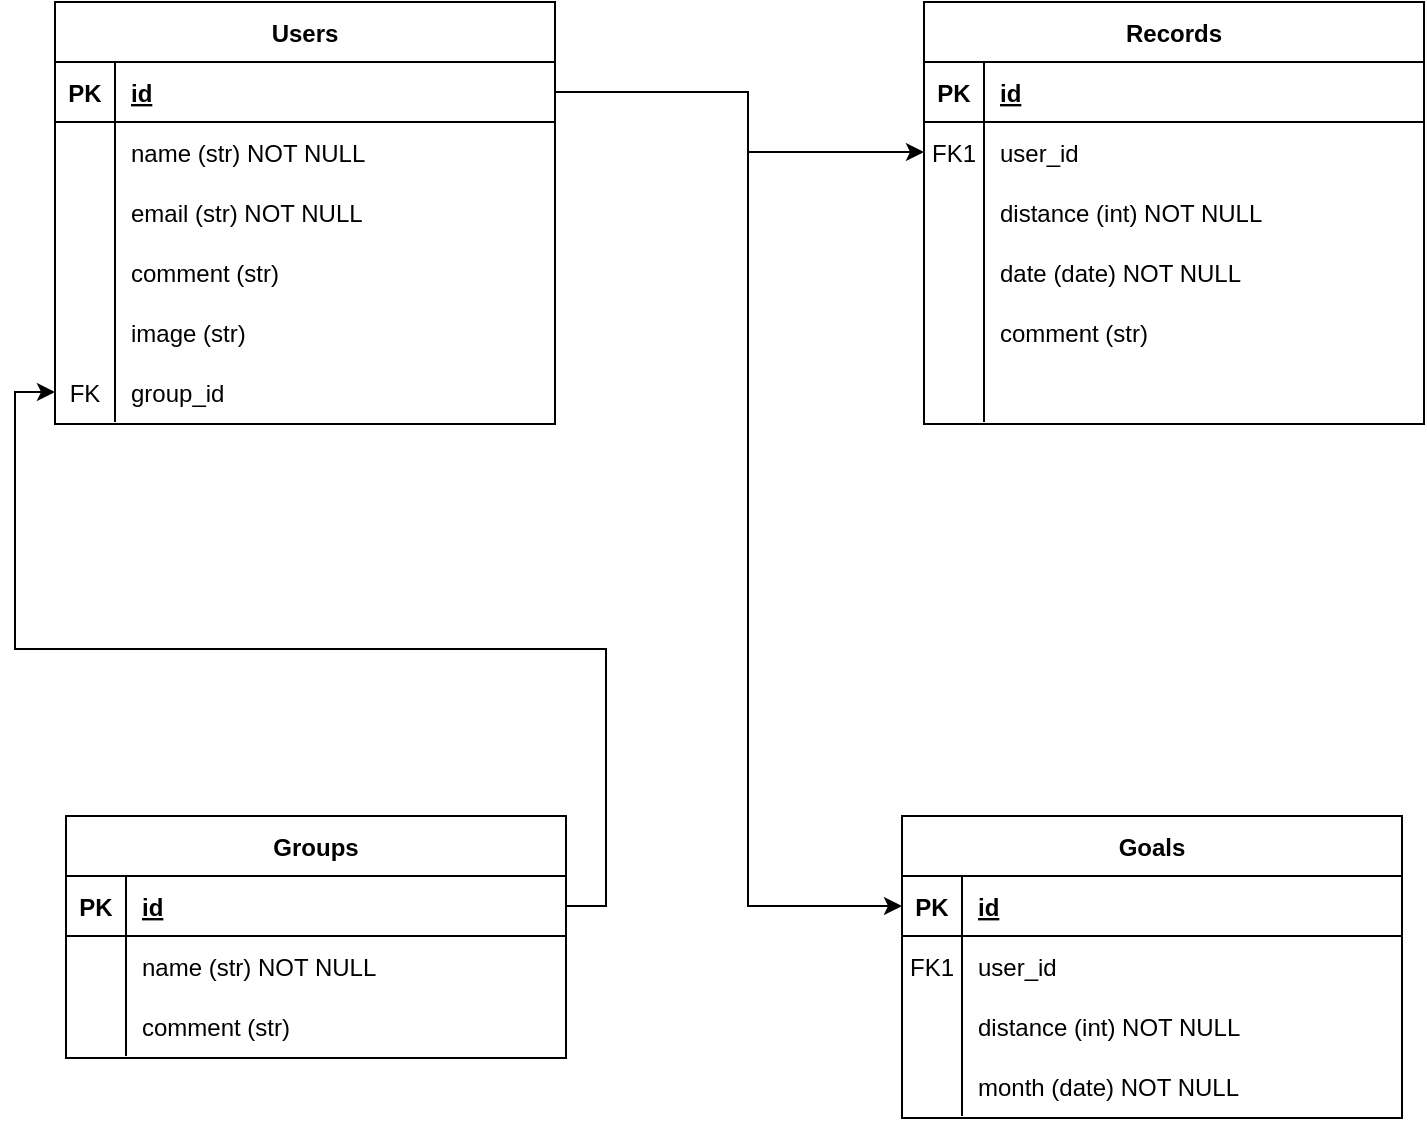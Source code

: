 <mxfile version="22.1.8" type="github">
  <diagram id="R2lEEEUBdFMjLlhIrx00" name="Page-1">
    <mxGraphModel dx="2954" dy="1182" grid="1" gridSize="11" guides="1" tooltips="1" connect="1" arrows="1" fold="1" page="1" pageScale="1" pageWidth="850" pageHeight="1100" math="0" shadow="0" extFonts="Permanent Marker^https://fonts.googleapis.com/css?family=Permanent+Marker">
      <root>
        <mxCell id="0" />
        <mxCell id="1" parent="0" />
        <mxCell id="zaGtOu3Hyy5V1kVFtfov-2" value="Groups" style="shape=table;startSize=30;container=1;collapsible=1;childLayout=tableLayout;fixedRows=1;rowLines=0;fontStyle=1;align=center;resizeLast=1;" vertex="1" parent="1">
          <mxGeometry x="99" y="550" width="250" height="121" as="geometry" />
        </mxCell>
        <mxCell id="zaGtOu3Hyy5V1kVFtfov-3" value="" style="shape=partialRectangle;collapsible=0;dropTarget=0;pointerEvents=0;fillColor=none;points=[[0,0.5],[1,0.5]];portConstraint=eastwest;top=0;left=0;right=0;bottom=1;" vertex="1" parent="zaGtOu3Hyy5V1kVFtfov-2">
          <mxGeometry y="30" width="250" height="30" as="geometry" />
        </mxCell>
        <mxCell id="zaGtOu3Hyy5V1kVFtfov-4" value="PK" style="shape=partialRectangle;overflow=hidden;connectable=0;fillColor=none;top=0;left=0;bottom=0;right=0;fontStyle=1;" vertex="1" parent="zaGtOu3Hyy5V1kVFtfov-3">
          <mxGeometry width="30" height="30" as="geometry">
            <mxRectangle width="30" height="30" as="alternateBounds" />
          </mxGeometry>
        </mxCell>
        <mxCell id="zaGtOu3Hyy5V1kVFtfov-5" value="id" style="shape=partialRectangle;overflow=hidden;connectable=0;fillColor=none;top=0;left=0;bottom=0;right=0;align=left;spacingLeft=6;fontStyle=5;" vertex="1" parent="zaGtOu3Hyy5V1kVFtfov-3">
          <mxGeometry x="30" width="220" height="30" as="geometry">
            <mxRectangle width="220" height="30" as="alternateBounds" />
          </mxGeometry>
        </mxCell>
        <mxCell id="zaGtOu3Hyy5V1kVFtfov-6" value="" style="shape=partialRectangle;collapsible=0;dropTarget=0;pointerEvents=0;fillColor=none;points=[[0,0.5],[1,0.5]];portConstraint=eastwest;top=0;left=0;right=0;bottom=0;" vertex="1" parent="zaGtOu3Hyy5V1kVFtfov-2">
          <mxGeometry y="60" width="250" height="30" as="geometry" />
        </mxCell>
        <mxCell id="zaGtOu3Hyy5V1kVFtfov-7" value="" style="shape=partialRectangle;overflow=hidden;connectable=0;fillColor=none;top=0;left=0;bottom=0;right=0;" vertex="1" parent="zaGtOu3Hyy5V1kVFtfov-6">
          <mxGeometry width="30" height="30" as="geometry">
            <mxRectangle width="30" height="30" as="alternateBounds" />
          </mxGeometry>
        </mxCell>
        <mxCell id="zaGtOu3Hyy5V1kVFtfov-8" value="name (str) NOT NULL" style="shape=partialRectangle;overflow=hidden;connectable=0;fillColor=none;top=0;left=0;bottom=0;right=0;align=left;spacingLeft=6;" vertex="1" parent="zaGtOu3Hyy5V1kVFtfov-6">
          <mxGeometry x="30" width="220" height="30" as="geometry">
            <mxRectangle width="220" height="30" as="alternateBounds" />
          </mxGeometry>
        </mxCell>
        <mxCell id="zaGtOu3Hyy5V1kVFtfov-9" value="" style="shape=partialRectangle;collapsible=0;dropTarget=0;pointerEvents=0;fillColor=none;points=[[0,0.5],[1,0.5]];portConstraint=eastwest;top=0;left=0;right=0;bottom=0;" vertex="1" parent="zaGtOu3Hyy5V1kVFtfov-2">
          <mxGeometry y="90" width="250" height="30" as="geometry" />
        </mxCell>
        <mxCell id="zaGtOu3Hyy5V1kVFtfov-10" value="" style="shape=partialRectangle;overflow=hidden;connectable=0;fillColor=none;top=0;left=0;bottom=0;right=0;" vertex="1" parent="zaGtOu3Hyy5V1kVFtfov-9">
          <mxGeometry width="30" height="30" as="geometry">
            <mxRectangle width="30" height="30" as="alternateBounds" />
          </mxGeometry>
        </mxCell>
        <mxCell id="zaGtOu3Hyy5V1kVFtfov-11" value="comment (str)" style="shape=partialRectangle;overflow=hidden;connectable=0;fillColor=none;top=0;left=0;bottom=0;right=0;align=left;spacingLeft=6;" vertex="1" parent="zaGtOu3Hyy5V1kVFtfov-9">
          <mxGeometry x="30" width="220" height="30" as="geometry">
            <mxRectangle width="220" height="30" as="alternateBounds" />
          </mxGeometry>
        </mxCell>
        <mxCell id="zaGtOu3Hyy5V1kVFtfov-21" value="Goals" style="shape=table;startSize=30;container=1;collapsible=1;childLayout=tableLayout;fixedRows=1;rowLines=0;fontStyle=1;align=center;resizeLast=1;" vertex="1" parent="1">
          <mxGeometry x="517" y="550" width="250" height="151" as="geometry" />
        </mxCell>
        <mxCell id="zaGtOu3Hyy5V1kVFtfov-22" value="" style="shape=partialRectangle;collapsible=0;dropTarget=0;pointerEvents=0;fillColor=none;points=[[0,0.5],[1,0.5]];portConstraint=eastwest;top=0;left=0;right=0;bottom=1;" vertex="1" parent="zaGtOu3Hyy5V1kVFtfov-21">
          <mxGeometry y="30" width="250" height="30" as="geometry" />
        </mxCell>
        <mxCell id="zaGtOu3Hyy5V1kVFtfov-23" value="PK" style="shape=partialRectangle;overflow=hidden;connectable=0;fillColor=none;top=0;left=0;bottom=0;right=0;fontStyle=1;" vertex="1" parent="zaGtOu3Hyy5V1kVFtfov-22">
          <mxGeometry width="30" height="30" as="geometry">
            <mxRectangle width="30" height="30" as="alternateBounds" />
          </mxGeometry>
        </mxCell>
        <mxCell id="zaGtOu3Hyy5V1kVFtfov-24" value="id" style="shape=partialRectangle;overflow=hidden;connectable=0;fillColor=none;top=0;left=0;bottom=0;right=0;align=left;spacingLeft=6;fontStyle=5;" vertex="1" parent="zaGtOu3Hyy5V1kVFtfov-22">
          <mxGeometry x="30" width="220" height="30" as="geometry">
            <mxRectangle width="220" height="30" as="alternateBounds" />
          </mxGeometry>
        </mxCell>
        <mxCell id="zaGtOu3Hyy5V1kVFtfov-25" value="" style="shape=partialRectangle;collapsible=0;dropTarget=0;pointerEvents=0;fillColor=none;points=[[0,0.5],[1,0.5]];portConstraint=eastwest;top=0;left=0;right=0;bottom=0;" vertex="1" parent="zaGtOu3Hyy5V1kVFtfov-21">
          <mxGeometry y="60" width="250" height="30" as="geometry" />
        </mxCell>
        <mxCell id="zaGtOu3Hyy5V1kVFtfov-26" value="FK1" style="shape=partialRectangle;overflow=hidden;connectable=0;fillColor=none;top=0;left=0;bottom=0;right=0;" vertex="1" parent="zaGtOu3Hyy5V1kVFtfov-25">
          <mxGeometry width="30" height="30" as="geometry">
            <mxRectangle width="30" height="30" as="alternateBounds" />
          </mxGeometry>
        </mxCell>
        <mxCell id="zaGtOu3Hyy5V1kVFtfov-27" value="user_id " style="shape=partialRectangle;overflow=hidden;connectable=0;fillColor=none;top=0;left=0;bottom=0;right=0;align=left;spacingLeft=6;" vertex="1" parent="zaGtOu3Hyy5V1kVFtfov-25">
          <mxGeometry x="30" width="220" height="30" as="geometry">
            <mxRectangle width="220" height="30" as="alternateBounds" />
          </mxGeometry>
        </mxCell>
        <mxCell id="zaGtOu3Hyy5V1kVFtfov-28" value="" style="shape=partialRectangle;collapsible=0;dropTarget=0;pointerEvents=0;fillColor=none;points=[[0,0.5],[1,0.5]];portConstraint=eastwest;top=0;left=0;right=0;bottom=0;" vertex="1" parent="zaGtOu3Hyy5V1kVFtfov-21">
          <mxGeometry y="90" width="250" height="30" as="geometry" />
        </mxCell>
        <mxCell id="zaGtOu3Hyy5V1kVFtfov-29" value="" style="shape=partialRectangle;overflow=hidden;connectable=0;fillColor=none;top=0;left=0;bottom=0;right=0;" vertex="1" parent="zaGtOu3Hyy5V1kVFtfov-28">
          <mxGeometry width="30" height="30" as="geometry">
            <mxRectangle width="30" height="30" as="alternateBounds" />
          </mxGeometry>
        </mxCell>
        <mxCell id="zaGtOu3Hyy5V1kVFtfov-30" value="distance (int) NOT NULL" style="shape=partialRectangle;overflow=hidden;connectable=0;fillColor=none;top=0;left=0;bottom=0;right=0;align=left;spacingLeft=6;" vertex="1" parent="zaGtOu3Hyy5V1kVFtfov-28">
          <mxGeometry x="30" width="220" height="30" as="geometry">
            <mxRectangle width="220" height="30" as="alternateBounds" />
          </mxGeometry>
        </mxCell>
        <mxCell id="zaGtOu3Hyy5V1kVFtfov-105" value="" style="shape=partialRectangle;collapsible=0;dropTarget=0;pointerEvents=0;fillColor=none;points=[[0,0.5],[1,0.5]];portConstraint=eastwest;top=0;left=0;right=0;bottom=0;" vertex="1" parent="zaGtOu3Hyy5V1kVFtfov-21">
          <mxGeometry y="120" width="250" height="30" as="geometry" />
        </mxCell>
        <mxCell id="zaGtOu3Hyy5V1kVFtfov-106" value="" style="shape=partialRectangle;overflow=hidden;connectable=0;fillColor=none;top=0;left=0;bottom=0;right=0;" vertex="1" parent="zaGtOu3Hyy5V1kVFtfov-105">
          <mxGeometry width="30" height="30" as="geometry">
            <mxRectangle width="30" height="30" as="alternateBounds" />
          </mxGeometry>
        </mxCell>
        <mxCell id="zaGtOu3Hyy5V1kVFtfov-107" value="month (date) NOT NULL" style="shape=partialRectangle;overflow=hidden;connectable=0;fillColor=none;top=0;left=0;bottom=0;right=0;align=left;spacingLeft=6;" vertex="1" parent="zaGtOu3Hyy5V1kVFtfov-105">
          <mxGeometry x="30" width="220" height="30" as="geometry">
            <mxRectangle width="220" height="30" as="alternateBounds" />
          </mxGeometry>
        </mxCell>
        <mxCell id="zaGtOu3Hyy5V1kVFtfov-31" value="Users" style="shape=table;startSize=30;container=1;collapsible=1;childLayout=tableLayout;fixedRows=1;rowLines=0;fontStyle=1;align=center;resizeLast=1;" vertex="1" parent="1">
          <mxGeometry x="93.5" y="143" width="250" height="211" as="geometry" />
        </mxCell>
        <mxCell id="zaGtOu3Hyy5V1kVFtfov-32" value="" style="shape=partialRectangle;collapsible=0;dropTarget=0;pointerEvents=0;fillColor=none;points=[[0,0.5],[1,0.5]];portConstraint=eastwest;top=0;left=0;right=0;bottom=1;" vertex="1" parent="zaGtOu3Hyy5V1kVFtfov-31">
          <mxGeometry y="30" width="250" height="30" as="geometry" />
        </mxCell>
        <mxCell id="zaGtOu3Hyy5V1kVFtfov-33" value="PK" style="shape=partialRectangle;overflow=hidden;connectable=0;fillColor=none;top=0;left=0;bottom=0;right=0;fontStyle=1;" vertex="1" parent="zaGtOu3Hyy5V1kVFtfov-32">
          <mxGeometry width="30" height="30" as="geometry">
            <mxRectangle width="30" height="30" as="alternateBounds" />
          </mxGeometry>
        </mxCell>
        <mxCell id="zaGtOu3Hyy5V1kVFtfov-34" value="id" style="shape=partialRectangle;overflow=hidden;connectable=0;fillColor=none;top=0;left=0;bottom=0;right=0;align=left;spacingLeft=6;fontStyle=5;" vertex="1" parent="zaGtOu3Hyy5V1kVFtfov-32">
          <mxGeometry x="30" width="220" height="30" as="geometry">
            <mxRectangle width="220" height="30" as="alternateBounds" />
          </mxGeometry>
        </mxCell>
        <mxCell id="zaGtOu3Hyy5V1kVFtfov-35" value="" style="shape=partialRectangle;collapsible=0;dropTarget=0;pointerEvents=0;fillColor=none;points=[[0,0.5],[1,0.5]];portConstraint=eastwest;top=0;left=0;right=0;bottom=0;" vertex="1" parent="zaGtOu3Hyy5V1kVFtfov-31">
          <mxGeometry y="60" width="250" height="30" as="geometry" />
        </mxCell>
        <mxCell id="zaGtOu3Hyy5V1kVFtfov-36" value="" style="shape=partialRectangle;overflow=hidden;connectable=0;fillColor=none;top=0;left=0;bottom=0;right=0;" vertex="1" parent="zaGtOu3Hyy5V1kVFtfov-35">
          <mxGeometry width="30" height="30" as="geometry">
            <mxRectangle width="30" height="30" as="alternateBounds" />
          </mxGeometry>
        </mxCell>
        <mxCell id="zaGtOu3Hyy5V1kVFtfov-37" value="name (str) NOT NULL" style="shape=partialRectangle;overflow=hidden;connectable=0;fillColor=none;top=0;left=0;bottom=0;right=0;align=left;spacingLeft=6;" vertex="1" parent="zaGtOu3Hyy5V1kVFtfov-35">
          <mxGeometry x="30" width="220" height="30" as="geometry">
            <mxRectangle width="220" height="30" as="alternateBounds" />
          </mxGeometry>
        </mxCell>
        <mxCell id="zaGtOu3Hyy5V1kVFtfov-38" value="" style="shape=partialRectangle;collapsible=0;dropTarget=0;pointerEvents=0;fillColor=none;points=[[0,0.5],[1,0.5]];portConstraint=eastwest;top=0;left=0;right=0;bottom=0;" vertex="1" parent="zaGtOu3Hyy5V1kVFtfov-31">
          <mxGeometry y="90" width="250" height="30" as="geometry" />
        </mxCell>
        <mxCell id="zaGtOu3Hyy5V1kVFtfov-39" value="" style="shape=partialRectangle;overflow=hidden;connectable=0;fillColor=none;top=0;left=0;bottom=0;right=0;" vertex="1" parent="zaGtOu3Hyy5V1kVFtfov-38">
          <mxGeometry width="30" height="30" as="geometry">
            <mxRectangle width="30" height="30" as="alternateBounds" />
          </mxGeometry>
        </mxCell>
        <mxCell id="zaGtOu3Hyy5V1kVFtfov-40" value="email (str) NOT NULL" style="shape=partialRectangle;overflow=hidden;connectable=0;fillColor=none;top=0;left=0;bottom=0;right=0;align=left;spacingLeft=6;" vertex="1" parent="zaGtOu3Hyy5V1kVFtfov-38">
          <mxGeometry x="30" width="220" height="30" as="geometry">
            <mxRectangle width="220" height="30" as="alternateBounds" />
          </mxGeometry>
        </mxCell>
        <mxCell id="zaGtOu3Hyy5V1kVFtfov-51" style="shape=partialRectangle;collapsible=0;dropTarget=0;pointerEvents=0;fillColor=none;points=[[0,0.5],[1,0.5]];portConstraint=eastwest;top=0;left=0;right=0;bottom=0;" vertex="1" parent="zaGtOu3Hyy5V1kVFtfov-31">
          <mxGeometry y="120" width="250" height="30" as="geometry" />
        </mxCell>
        <mxCell id="zaGtOu3Hyy5V1kVFtfov-52" style="shape=partialRectangle;overflow=hidden;connectable=0;fillColor=none;top=0;left=0;bottom=0;right=0;" vertex="1" parent="zaGtOu3Hyy5V1kVFtfov-51">
          <mxGeometry width="30" height="30" as="geometry">
            <mxRectangle width="30" height="30" as="alternateBounds" />
          </mxGeometry>
        </mxCell>
        <mxCell id="zaGtOu3Hyy5V1kVFtfov-53" value="comment (str)" style="shape=partialRectangle;overflow=hidden;connectable=0;fillColor=none;top=0;left=0;bottom=0;right=0;align=left;spacingLeft=6;" vertex="1" parent="zaGtOu3Hyy5V1kVFtfov-51">
          <mxGeometry x="30" width="220" height="30" as="geometry">
            <mxRectangle width="220" height="30" as="alternateBounds" />
          </mxGeometry>
        </mxCell>
        <mxCell id="zaGtOu3Hyy5V1kVFtfov-54" style="shape=partialRectangle;collapsible=0;dropTarget=0;pointerEvents=0;fillColor=none;points=[[0,0.5],[1,0.5]];portConstraint=eastwest;top=0;left=0;right=0;bottom=0;" vertex="1" parent="zaGtOu3Hyy5V1kVFtfov-31">
          <mxGeometry y="150" width="250" height="30" as="geometry" />
        </mxCell>
        <mxCell id="zaGtOu3Hyy5V1kVFtfov-55" style="shape=partialRectangle;overflow=hidden;connectable=0;fillColor=none;top=0;left=0;bottom=0;right=0;" vertex="1" parent="zaGtOu3Hyy5V1kVFtfov-54">
          <mxGeometry width="30" height="30" as="geometry">
            <mxRectangle width="30" height="30" as="alternateBounds" />
          </mxGeometry>
        </mxCell>
        <mxCell id="zaGtOu3Hyy5V1kVFtfov-56" value="image (str) " style="shape=partialRectangle;overflow=hidden;connectable=0;fillColor=none;top=0;left=0;bottom=0;right=0;align=left;spacingLeft=6;" vertex="1" parent="zaGtOu3Hyy5V1kVFtfov-54">
          <mxGeometry x="30" width="220" height="30" as="geometry">
            <mxRectangle width="220" height="30" as="alternateBounds" />
          </mxGeometry>
        </mxCell>
        <mxCell id="zaGtOu3Hyy5V1kVFtfov-100" style="shape=partialRectangle;collapsible=0;dropTarget=0;pointerEvents=0;fillColor=none;points=[[0,0.5],[1,0.5]];portConstraint=eastwest;top=0;left=0;right=0;bottom=0;" vertex="1" parent="zaGtOu3Hyy5V1kVFtfov-31">
          <mxGeometry y="180" width="250" height="30" as="geometry" />
        </mxCell>
        <mxCell id="zaGtOu3Hyy5V1kVFtfov-101" value="FK" style="shape=partialRectangle;overflow=hidden;connectable=0;fillColor=none;top=0;left=0;bottom=0;right=0;" vertex="1" parent="zaGtOu3Hyy5V1kVFtfov-100">
          <mxGeometry width="30" height="30" as="geometry">
            <mxRectangle width="30" height="30" as="alternateBounds" />
          </mxGeometry>
        </mxCell>
        <mxCell id="zaGtOu3Hyy5V1kVFtfov-102" value="group_id" style="shape=partialRectangle;overflow=hidden;connectable=0;fillColor=none;top=0;left=0;bottom=0;right=0;align=left;spacingLeft=6;" vertex="1" parent="zaGtOu3Hyy5V1kVFtfov-100">
          <mxGeometry x="30" width="220" height="30" as="geometry">
            <mxRectangle width="220" height="30" as="alternateBounds" />
          </mxGeometry>
        </mxCell>
        <mxCell id="zaGtOu3Hyy5V1kVFtfov-41" value="Records" style="shape=table;startSize=30;container=1;collapsible=1;childLayout=tableLayout;fixedRows=1;rowLines=0;fontStyle=1;align=center;resizeLast=1;" vertex="1" parent="1">
          <mxGeometry x="528" y="143" width="250" height="211" as="geometry" />
        </mxCell>
        <mxCell id="zaGtOu3Hyy5V1kVFtfov-42" value="" style="shape=partialRectangle;collapsible=0;dropTarget=0;pointerEvents=0;fillColor=none;points=[[0,0.5],[1,0.5]];portConstraint=eastwest;top=0;left=0;right=0;bottom=1;" vertex="1" parent="zaGtOu3Hyy5V1kVFtfov-41">
          <mxGeometry y="30" width="250" height="30" as="geometry" />
        </mxCell>
        <mxCell id="zaGtOu3Hyy5V1kVFtfov-43" value="PK" style="shape=partialRectangle;overflow=hidden;connectable=0;fillColor=none;top=0;left=0;bottom=0;right=0;fontStyle=1;" vertex="1" parent="zaGtOu3Hyy5V1kVFtfov-42">
          <mxGeometry width="30" height="30" as="geometry">
            <mxRectangle width="30" height="30" as="alternateBounds" />
          </mxGeometry>
        </mxCell>
        <mxCell id="zaGtOu3Hyy5V1kVFtfov-44" value="id" style="shape=partialRectangle;overflow=hidden;connectable=0;fillColor=none;top=0;left=0;bottom=0;right=0;align=left;spacingLeft=6;fontStyle=5;" vertex="1" parent="zaGtOu3Hyy5V1kVFtfov-42">
          <mxGeometry x="30" width="220" height="30" as="geometry">
            <mxRectangle width="220" height="30" as="alternateBounds" />
          </mxGeometry>
        </mxCell>
        <mxCell id="zaGtOu3Hyy5V1kVFtfov-60" style="shape=partialRectangle;collapsible=0;dropTarget=0;pointerEvents=0;fillColor=none;points=[[0,0.5],[1,0.5]];portConstraint=eastwest;top=0;left=0;right=0;bottom=0;" vertex="1" parent="zaGtOu3Hyy5V1kVFtfov-41">
          <mxGeometry y="60" width="250" height="30" as="geometry" />
        </mxCell>
        <mxCell id="zaGtOu3Hyy5V1kVFtfov-61" value="FK1" style="shape=partialRectangle;overflow=hidden;connectable=0;fillColor=none;top=0;left=0;bottom=0;right=0;" vertex="1" parent="zaGtOu3Hyy5V1kVFtfov-60">
          <mxGeometry width="30" height="30" as="geometry">
            <mxRectangle width="30" height="30" as="alternateBounds" />
          </mxGeometry>
        </mxCell>
        <mxCell id="zaGtOu3Hyy5V1kVFtfov-62" value="user_id" style="shape=partialRectangle;overflow=hidden;connectable=0;fillColor=none;top=0;left=0;bottom=0;right=0;align=left;spacingLeft=6;" vertex="1" parent="zaGtOu3Hyy5V1kVFtfov-60">
          <mxGeometry x="30" width="220" height="30" as="geometry">
            <mxRectangle width="220" height="30" as="alternateBounds" />
          </mxGeometry>
        </mxCell>
        <mxCell id="zaGtOu3Hyy5V1kVFtfov-92" style="shape=partialRectangle;collapsible=0;dropTarget=0;pointerEvents=0;fillColor=none;points=[[0,0.5],[1,0.5]];portConstraint=eastwest;top=0;left=0;right=0;bottom=0;" vertex="1" parent="zaGtOu3Hyy5V1kVFtfov-41">
          <mxGeometry y="90" width="250" height="30" as="geometry" />
        </mxCell>
        <mxCell id="zaGtOu3Hyy5V1kVFtfov-93" value="" style="shape=partialRectangle;overflow=hidden;connectable=0;fillColor=none;top=0;left=0;bottom=0;right=0;" vertex="1" parent="zaGtOu3Hyy5V1kVFtfov-92">
          <mxGeometry width="30" height="30" as="geometry">
            <mxRectangle width="30" height="30" as="alternateBounds" />
          </mxGeometry>
        </mxCell>
        <mxCell id="zaGtOu3Hyy5V1kVFtfov-94" value="distance (int) NOT NULL" style="shape=partialRectangle;overflow=hidden;connectable=0;fillColor=none;top=0;left=0;bottom=0;right=0;align=left;spacingLeft=6;" vertex="1" parent="zaGtOu3Hyy5V1kVFtfov-92">
          <mxGeometry x="30" width="220" height="30" as="geometry">
            <mxRectangle width="220" height="30" as="alternateBounds" />
          </mxGeometry>
        </mxCell>
        <mxCell id="zaGtOu3Hyy5V1kVFtfov-89" style="shape=partialRectangle;collapsible=0;dropTarget=0;pointerEvents=0;fillColor=none;points=[[0,0.5],[1,0.5]];portConstraint=eastwest;top=0;left=0;right=0;bottom=0;" vertex="1" parent="zaGtOu3Hyy5V1kVFtfov-41">
          <mxGeometry y="120" width="250" height="30" as="geometry" />
        </mxCell>
        <mxCell id="zaGtOu3Hyy5V1kVFtfov-90" value="" style="shape=partialRectangle;overflow=hidden;connectable=0;fillColor=none;top=0;left=0;bottom=0;right=0;" vertex="1" parent="zaGtOu3Hyy5V1kVFtfov-89">
          <mxGeometry width="30" height="30" as="geometry">
            <mxRectangle width="30" height="30" as="alternateBounds" />
          </mxGeometry>
        </mxCell>
        <mxCell id="zaGtOu3Hyy5V1kVFtfov-91" value="date (date) NOT NULL" style="shape=partialRectangle;overflow=hidden;connectable=0;fillColor=none;top=0;left=0;bottom=0;right=0;align=left;spacingLeft=6;" vertex="1" parent="zaGtOu3Hyy5V1kVFtfov-89">
          <mxGeometry x="30" width="220" height="30" as="geometry">
            <mxRectangle width="220" height="30" as="alternateBounds" />
          </mxGeometry>
        </mxCell>
        <mxCell id="zaGtOu3Hyy5V1kVFtfov-95" value="" style="shape=partialRectangle;collapsible=0;dropTarget=0;pointerEvents=0;fillColor=none;points=[[0,0.5],[1,0.5]];portConstraint=eastwest;top=0;left=0;right=0;bottom=0;" vertex="1" parent="zaGtOu3Hyy5V1kVFtfov-41">
          <mxGeometry y="150" width="250" height="30" as="geometry" />
        </mxCell>
        <mxCell id="zaGtOu3Hyy5V1kVFtfov-96" value="" style="shape=partialRectangle;overflow=hidden;connectable=0;fillColor=none;top=0;left=0;bottom=0;right=0;" vertex="1" parent="zaGtOu3Hyy5V1kVFtfov-95">
          <mxGeometry width="30" height="30" as="geometry">
            <mxRectangle width="30" height="30" as="alternateBounds" />
          </mxGeometry>
        </mxCell>
        <mxCell id="zaGtOu3Hyy5V1kVFtfov-97" value="comment (str)" style="shape=partialRectangle;overflow=hidden;connectable=0;fillColor=none;top=0;left=0;bottom=0;right=0;align=left;spacingLeft=6;" vertex="1" parent="zaGtOu3Hyy5V1kVFtfov-95">
          <mxGeometry x="30" width="220" height="30" as="geometry">
            <mxRectangle width="220" height="30" as="alternateBounds" />
          </mxGeometry>
        </mxCell>
        <mxCell id="zaGtOu3Hyy5V1kVFtfov-48" value="" style="shape=partialRectangle;collapsible=0;dropTarget=0;pointerEvents=0;fillColor=none;points=[[0,0.5],[1,0.5]];portConstraint=eastwest;top=0;left=0;right=0;bottom=0;" vertex="1" parent="zaGtOu3Hyy5V1kVFtfov-41">
          <mxGeometry y="180" width="250" height="30" as="geometry" />
        </mxCell>
        <mxCell id="zaGtOu3Hyy5V1kVFtfov-49" value="" style="shape=partialRectangle;overflow=hidden;connectable=0;fillColor=none;top=0;left=0;bottom=0;right=0;" vertex="1" parent="zaGtOu3Hyy5V1kVFtfov-48">
          <mxGeometry width="30" height="30" as="geometry">
            <mxRectangle width="30" height="30" as="alternateBounds" />
          </mxGeometry>
        </mxCell>
        <mxCell id="zaGtOu3Hyy5V1kVFtfov-50" value="" style="shape=partialRectangle;overflow=hidden;connectable=0;fillColor=none;top=0;left=0;bottom=0;right=0;align=left;spacingLeft=6;" vertex="1" parent="zaGtOu3Hyy5V1kVFtfov-48">
          <mxGeometry x="30" width="220" height="30" as="geometry">
            <mxRectangle width="220" height="30" as="alternateBounds" />
          </mxGeometry>
        </mxCell>
        <mxCell id="zaGtOu3Hyy5V1kVFtfov-99" style="edgeStyle=orthogonalEdgeStyle;rounded=0;orthogonalLoop=1;jettySize=auto;html=1;exitX=1;exitY=0.5;exitDx=0;exitDy=0;entryX=0;entryY=0.5;entryDx=0;entryDy=0;" edge="1" parent="1" source="zaGtOu3Hyy5V1kVFtfov-32" target="zaGtOu3Hyy5V1kVFtfov-60">
          <mxGeometry relative="1" as="geometry">
            <Array as="points">
              <mxPoint x="440" y="188" />
              <mxPoint x="440" y="218" />
            </Array>
          </mxGeometry>
        </mxCell>
        <mxCell id="zaGtOu3Hyy5V1kVFtfov-103" style="edgeStyle=orthogonalEdgeStyle;rounded=0;orthogonalLoop=1;jettySize=auto;html=1;exitX=1;exitY=0.5;exitDx=0;exitDy=0;entryX=0;entryY=0.5;entryDx=0;entryDy=0;" edge="1" parent="1" source="zaGtOu3Hyy5V1kVFtfov-3" target="zaGtOu3Hyy5V1kVFtfov-100">
          <mxGeometry relative="1" as="geometry" />
        </mxCell>
        <mxCell id="zaGtOu3Hyy5V1kVFtfov-104" style="edgeStyle=orthogonalEdgeStyle;rounded=0;orthogonalLoop=1;jettySize=auto;html=1;exitX=1;exitY=0.5;exitDx=0;exitDy=0;entryX=0;entryY=0.5;entryDx=0;entryDy=0;" edge="1" parent="1" source="zaGtOu3Hyy5V1kVFtfov-32" target="zaGtOu3Hyy5V1kVFtfov-22">
          <mxGeometry relative="1" as="geometry">
            <Array as="points">
              <mxPoint x="440" y="188" />
              <mxPoint x="440" y="595" />
            </Array>
          </mxGeometry>
        </mxCell>
      </root>
    </mxGraphModel>
  </diagram>
</mxfile>
